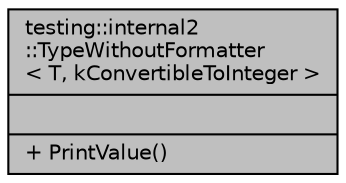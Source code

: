 digraph "testing::internal2::TypeWithoutFormatter&lt; T, kConvertibleToInteger &gt;"
{
  edge [fontname="Helvetica",fontsize="10",labelfontname="Helvetica",labelfontsize="10"];
  node [fontname="Helvetica",fontsize="10",shape=record];
  Node1 [label="{testing::internal2\l::TypeWithoutFormatter\l\< T, kConvertibleToInteger \>\n||+ PrintValue()\l}",height=0.2,width=0.4,color="black", fillcolor="grey75", style="filled", fontcolor="black"];
}
